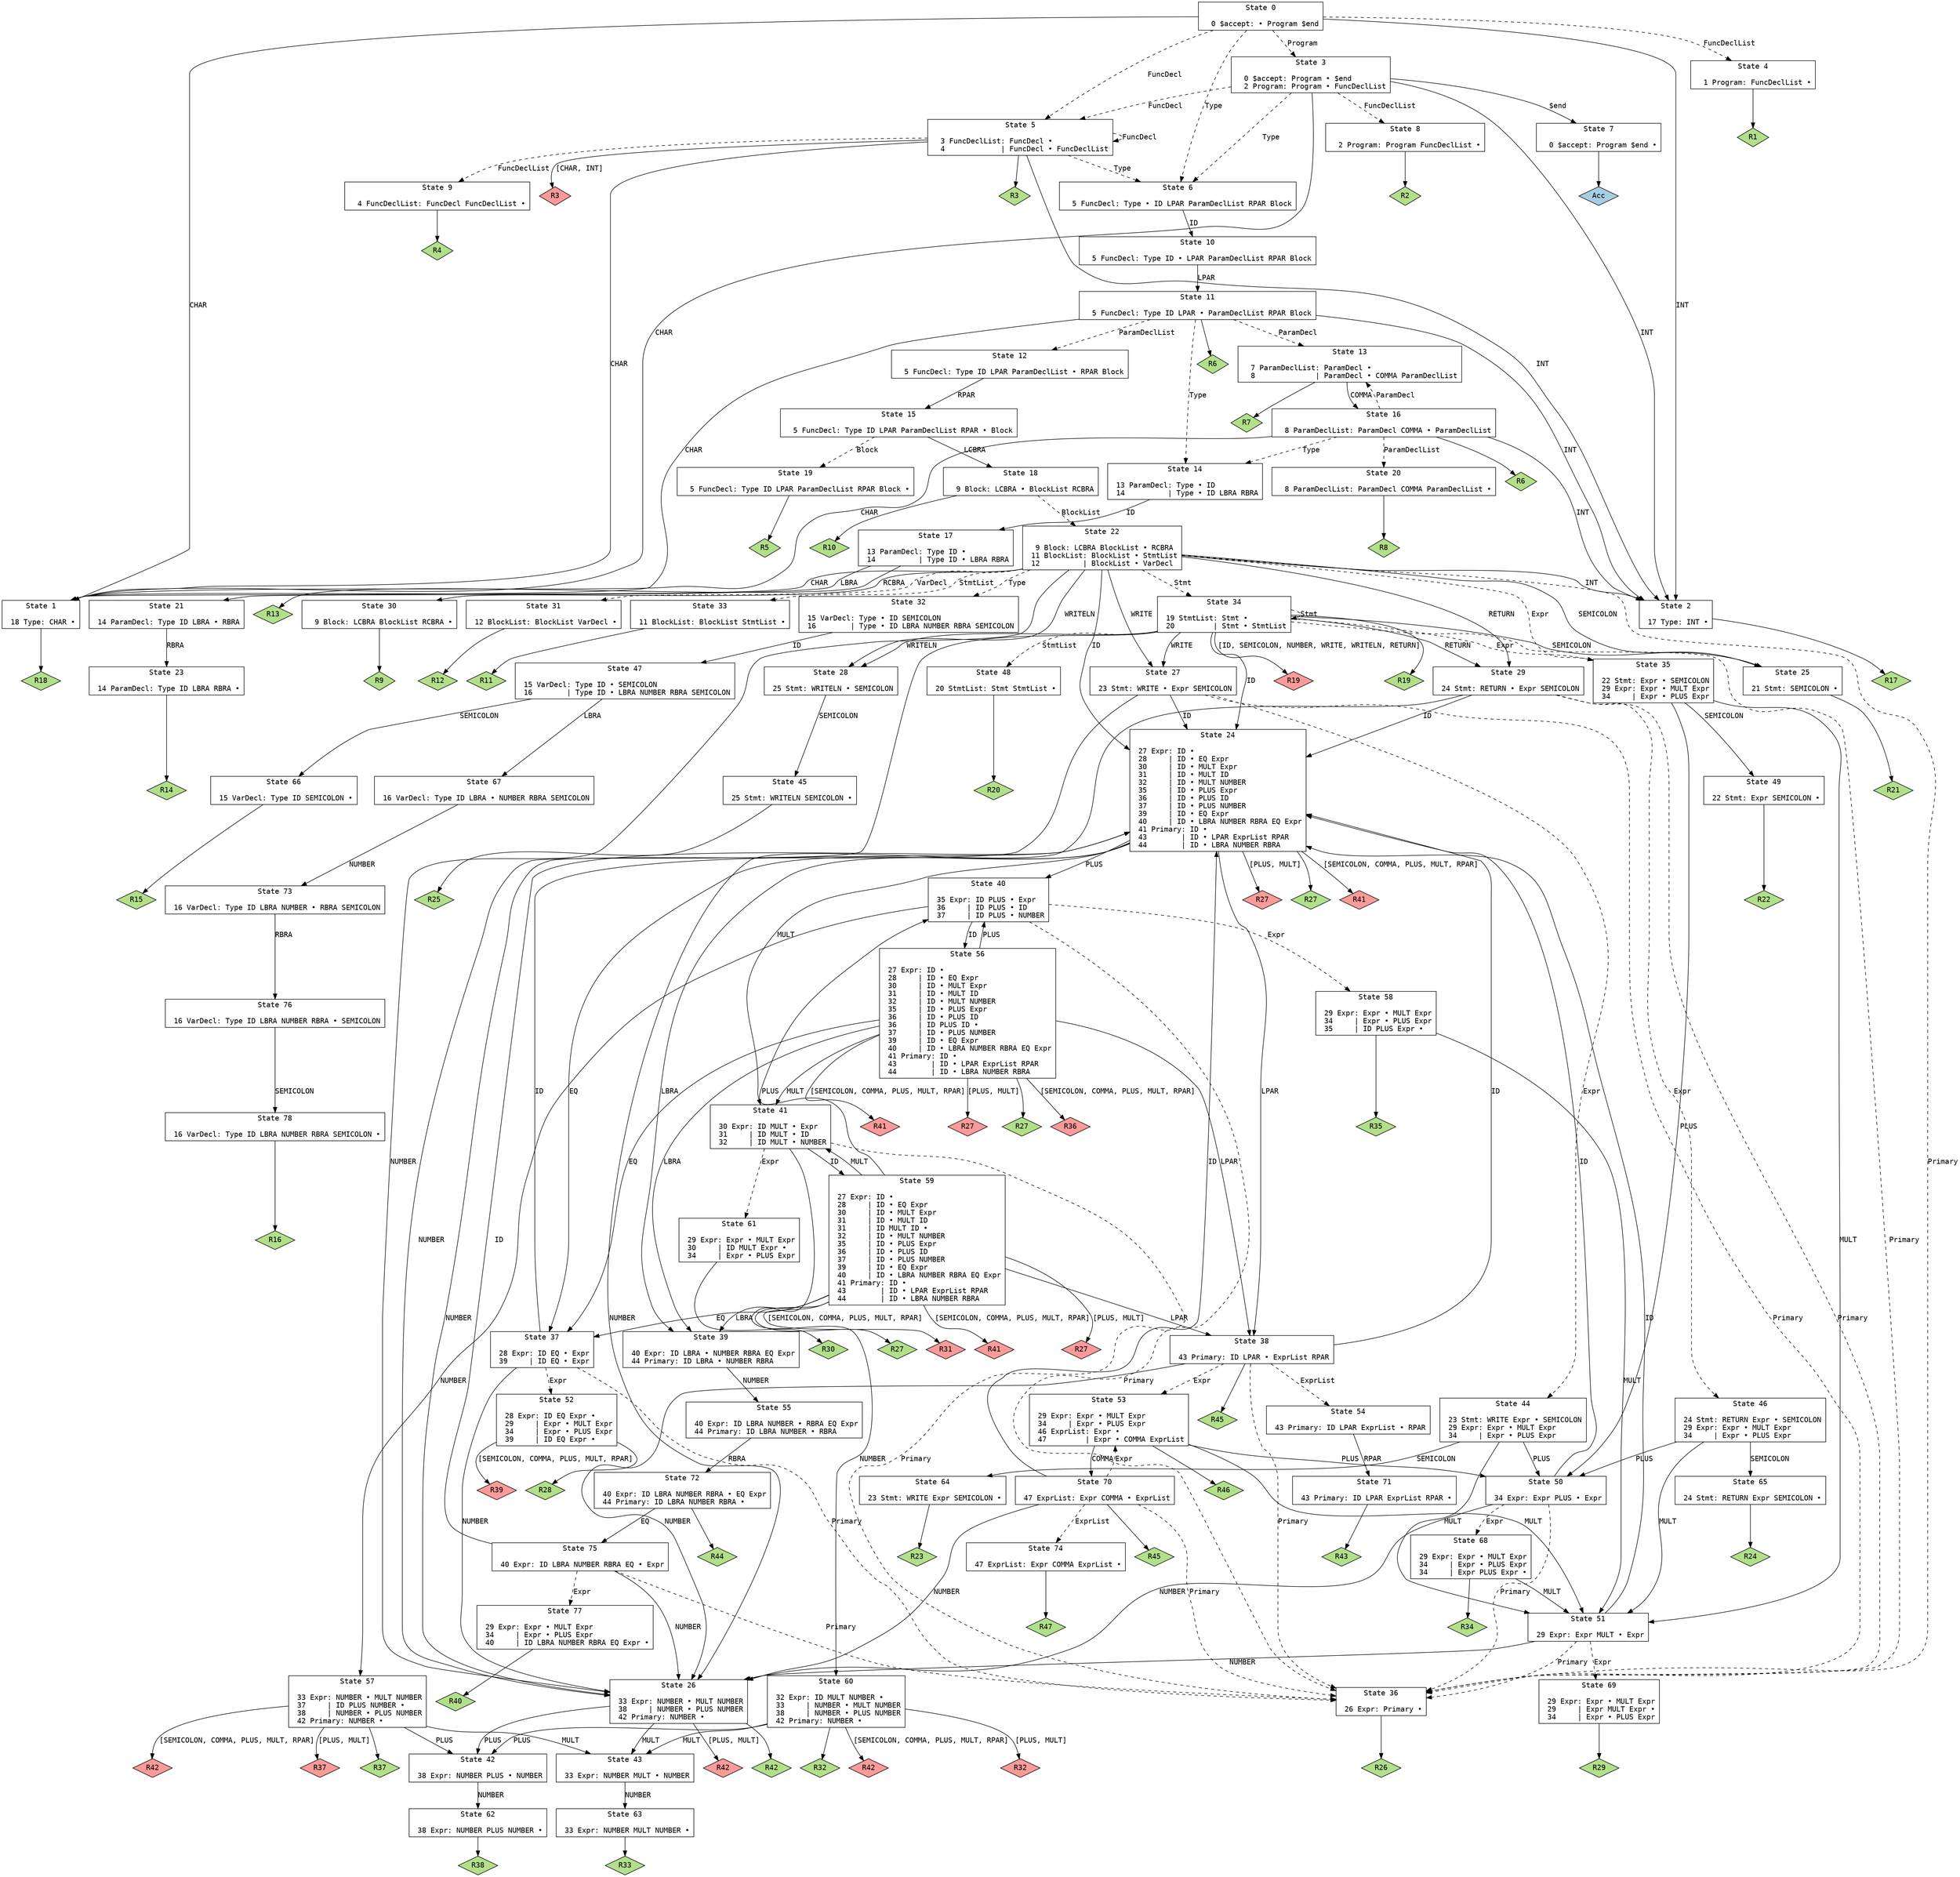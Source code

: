 // Generated by GNU Bison 3.8.2.
// Report bugs to <bug-bison@gnu.org>.
// Home page: <https://www.gnu.org/software/bison/>.

digraph "parser.y"
{
  node [fontname = courier, shape = box, colorscheme = paired6]
  edge [fontname = courier]

  0 [label="State 0\n\l  0 $accept: • Program $end\l"]
  0 -> 1 [style=solid label="CHAR"]
  0 -> 2 [style=solid label="INT"]
  0 -> 3 [style=dashed label="Program"]
  0 -> 4 [style=dashed label="FuncDeclList"]
  0 -> 5 [style=dashed label="FuncDecl"]
  0 -> 6 [style=dashed label="Type"]
  1 [label="State 1\n\l 18 Type: CHAR •\l"]
  1 -> "1R18" [style=solid]
 "1R18" [label="R18", fillcolor=3, shape=diamond, style=filled]
  2 [label="State 2\n\l 17 Type: INT •\l"]
  2 -> "2R17" [style=solid]
 "2R17" [label="R17", fillcolor=3, shape=diamond, style=filled]
  3 [label="State 3\n\l  0 $accept: Program • $end\l  2 Program: Program • FuncDeclList\l"]
  3 -> 7 [style=solid label="$end"]
  3 -> 1 [style=solid label="CHAR"]
  3 -> 2 [style=solid label="INT"]
  3 -> 8 [style=dashed label="FuncDeclList"]
  3 -> 5 [style=dashed label="FuncDecl"]
  3 -> 6 [style=dashed label="Type"]
  4 [label="State 4\n\l  1 Program: FuncDeclList •\l"]
  4 -> "4R1" [style=solid]
 "4R1" [label="R1", fillcolor=3, shape=diamond, style=filled]
  5 [label="State 5\n\l  3 FuncDeclList: FuncDecl •\l  4             | FuncDecl • FuncDeclList\l"]
  5 -> 1 [style=solid label="CHAR"]
  5 -> 2 [style=solid label="INT"]
  5 -> 9 [style=dashed label="FuncDeclList"]
  5 -> 5 [style=dashed label="FuncDecl"]
  5 -> 6 [style=dashed label="Type"]
  5 -> "5R3d" [label="[CHAR, INT]", style=solid]
 "5R3d" [label="R3", fillcolor=5, shape=diamond, style=filled]
  5 -> "5R3" [style=solid]
 "5R3" [label="R3", fillcolor=3, shape=diamond, style=filled]
  6 [label="State 6\n\l  5 FuncDecl: Type • ID LPAR ParamDeclList RPAR Block\l"]
  6 -> 10 [style=solid label="ID"]
  7 [label="State 7\n\l  0 $accept: Program $end •\l"]
  7 -> "7R0" [style=solid]
 "7R0" [label="Acc", fillcolor=1, shape=diamond, style=filled]
  8 [label="State 8\n\l  2 Program: Program FuncDeclList •\l"]
  8 -> "8R2" [style=solid]
 "8R2" [label="R2", fillcolor=3, shape=diamond, style=filled]
  9 [label="State 9\n\l  4 FuncDeclList: FuncDecl FuncDeclList •\l"]
  9 -> "9R4" [style=solid]
 "9R4" [label="R4", fillcolor=3, shape=diamond, style=filled]
  10 [label="State 10\n\l  5 FuncDecl: Type ID • LPAR ParamDeclList RPAR Block\l"]
  10 -> 11 [style=solid label="LPAR"]
  11 [label="State 11\n\l  5 FuncDecl: Type ID LPAR • ParamDeclList RPAR Block\l"]
  11 -> 1 [style=solid label="CHAR"]
  11 -> 2 [style=solid label="INT"]
  11 -> 12 [style=dashed label="ParamDeclList"]
  11 -> 13 [style=dashed label="ParamDecl"]
  11 -> 14 [style=dashed label="Type"]
  11 -> "11R6" [style=solid]
 "11R6" [label="R6", fillcolor=3, shape=diamond, style=filled]
  12 [label="State 12\n\l  5 FuncDecl: Type ID LPAR ParamDeclList • RPAR Block\l"]
  12 -> 15 [style=solid label="RPAR"]
  13 [label="State 13\n\l  7 ParamDeclList: ParamDecl •\l  8              | ParamDecl • COMMA ParamDeclList\l"]
  13 -> 16 [style=solid label="COMMA"]
  13 -> "13R7" [style=solid]
 "13R7" [label="R7", fillcolor=3, shape=diamond, style=filled]
  14 [label="State 14\n\l 13 ParamDecl: Type • ID\l 14          | Type • ID LBRA RBRA\l"]
  14 -> 17 [style=solid label="ID"]
  15 [label="State 15\n\l  5 FuncDecl: Type ID LPAR ParamDeclList RPAR • Block\l"]
  15 -> 18 [style=solid label="LCBRA"]
  15 -> 19 [style=dashed label="Block"]
  16 [label="State 16\n\l  8 ParamDeclList: ParamDecl COMMA • ParamDeclList\l"]
  16 -> 1 [style=solid label="CHAR"]
  16 -> 2 [style=solid label="INT"]
  16 -> 20 [style=dashed label="ParamDeclList"]
  16 -> 13 [style=dashed label="ParamDecl"]
  16 -> 14 [style=dashed label="Type"]
  16 -> "16R6" [style=solid]
 "16R6" [label="R6", fillcolor=3, shape=diamond, style=filled]
  17 [label="State 17\n\l 13 ParamDecl: Type ID •\l 14          | Type ID • LBRA RBRA\l"]
  17 -> 21 [style=solid label="LBRA"]
  17 -> "17R13" [style=solid]
 "17R13" [label="R13", fillcolor=3, shape=diamond, style=filled]
  18 [label="State 18\n\l  9 Block: LCBRA • BlockList RCBRA\l"]
  18 -> 22 [style=dashed label="BlockList"]
  18 -> "18R10" [style=solid]
 "18R10" [label="R10", fillcolor=3, shape=diamond, style=filled]
  19 [label="State 19\n\l  5 FuncDecl: Type ID LPAR ParamDeclList RPAR Block •\l"]
  19 -> "19R5" [style=solid]
 "19R5" [label="R5", fillcolor=3, shape=diamond, style=filled]
  20 [label="State 20\n\l  8 ParamDeclList: ParamDecl COMMA ParamDeclList •\l"]
  20 -> "20R8" [style=solid]
 "20R8" [label="R8", fillcolor=3, shape=diamond, style=filled]
  21 [label="State 21\n\l 14 ParamDecl: Type ID LBRA • RBRA\l"]
  21 -> 23 [style=solid label="RBRA"]
  22 [label="State 22\n\l  9 Block: LCBRA BlockList • RCBRA\l 11 BlockList: BlockList • StmtList\l 12          | BlockList • VarDecl\l"]
  22 -> 1 [style=solid label="CHAR"]
  22 -> 2 [style=solid label="INT"]
  22 -> 24 [style=solid label="ID"]
  22 -> 25 [style=solid label="SEMICOLON"]
  22 -> 26 [style=solid label="NUMBER"]
  22 -> 27 [style=solid label="WRITE"]
  22 -> 28 [style=solid label="WRITELN"]
  22 -> 29 [style=solid label="RETURN"]
  22 -> 30 [style=solid label="RCBRA"]
  22 -> 31 [style=dashed label="VarDecl"]
  22 -> 32 [style=dashed label="Type"]
  22 -> 33 [style=dashed label="StmtList"]
  22 -> 34 [style=dashed label="Stmt"]
  22 -> 35 [style=dashed label="Expr"]
  22 -> 36 [style=dashed label="Primary"]
  23 [label="State 23\n\l 14 ParamDecl: Type ID LBRA RBRA •\l"]
  23 -> "23R14" [style=solid]
 "23R14" [label="R14", fillcolor=3, shape=diamond, style=filled]
  24 [label="State 24\n\l 27 Expr: ID •\l 28     | ID • EQ Expr\l 30     | ID • MULT Expr\l 31     | ID • MULT ID\l 32     | ID • MULT NUMBER\l 35     | ID • PLUS Expr\l 36     | ID • PLUS ID\l 37     | ID • PLUS NUMBER\l 39     | ID • EQ Expr\l 40     | ID • LBRA NUMBER RBRA EQ Expr\l 41 Primary: ID •\l 43        | ID • LPAR ExprList RPAR\l 44        | ID • LBRA NUMBER RBRA\l"]
  24 -> 37 [style=solid label="EQ"]
  24 -> 38 [style=solid label="LPAR"]
  24 -> 39 [style=solid label="LBRA"]
  24 -> 40 [style=solid label="PLUS"]
  24 -> 41 [style=solid label="MULT"]
  24 -> "24R27d" [label="[PLUS, MULT]", style=solid]
 "24R27d" [label="R27", fillcolor=5, shape=diamond, style=filled]
  24 -> "24R27" [style=solid]
 "24R27" [label="R27", fillcolor=3, shape=diamond, style=filled]
  24 -> "24R41d" [label="[SEMICOLON, COMMA, PLUS, MULT, RPAR]", style=solid]
 "24R41d" [label="R41", fillcolor=5, shape=diamond, style=filled]
  25 [label="State 25\n\l 21 Stmt: SEMICOLON •\l"]
  25 -> "25R21" [style=solid]
 "25R21" [label="R21", fillcolor=3, shape=diamond, style=filled]
  26 [label="State 26\n\l 33 Expr: NUMBER • MULT NUMBER\l 38     | NUMBER • PLUS NUMBER\l 42 Primary: NUMBER •\l"]
  26 -> 42 [style=solid label="PLUS"]
  26 -> 43 [style=solid label="MULT"]
  26 -> "26R42d" [label="[PLUS, MULT]", style=solid]
 "26R42d" [label="R42", fillcolor=5, shape=diamond, style=filled]
  26 -> "26R42" [style=solid]
 "26R42" [label="R42", fillcolor=3, shape=diamond, style=filled]
  27 [label="State 27\n\l 23 Stmt: WRITE • Expr SEMICOLON\l"]
  27 -> 24 [style=solid label="ID"]
  27 -> 26 [style=solid label="NUMBER"]
  27 -> 44 [style=dashed label="Expr"]
  27 -> 36 [style=dashed label="Primary"]
  28 [label="State 28\n\l 25 Stmt: WRITELN • SEMICOLON\l"]
  28 -> 45 [style=solid label="SEMICOLON"]
  29 [label="State 29\n\l 24 Stmt: RETURN • Expr SEMICOLON\l"]
  29 -> 24 [style=solid label="ID"]
  29 -> 26 [style=solid label="NUMBER"]
  29 -> 46 [style=dashed label="Expr"]
  29 -> 36 [style=dashed label="Primary"]
  30 [label="State 30\n\l  9 Block: LCBRA BlockList RCBRA •\l"]
  30 -> "30R9" [style=solid]
 "30R9" [label="R9", fillcolor=3, shape=diamond, style=filled]
  31 [label="State 31\n\l 12 BlockList: BlockList VarDecl •\l"]
  31 -> "31R12" [style=solid]
 "31R12" [label="R12", fillcolor=3, shape=diamond, style=filled]
  32 [label="State 32\n\l 15 VarDecl: Type • ID SEMICOLON\l 16        | Type • ID LBRA NUMBER RBRA SEMICOLON\l"]
  32 -> 47 [style=solid label="ID"]
  33 [label="State 33\n\l 11 BlockList: BlockList StmtList •\l"]
  33 -> "33R11" [style=solid]
 "33R11" [label="R11", fillcolor=3, shape=diamond, style=filled]
  34 [label="State 34\n\l 19 StmtList: Stmt •\l 20         | Stmt • StmtList\l"]
  34 -> 24 [style=solid label="ID"]
  34 -> 25 [style=solid label="SEMICOLON"]
  34 -> 26 [style=solid label="NUMBER"]
  34 -> 27 [style=solid label="WRITE"]
  34 -> 28 [style=solid label="WRITELN"]
  34 -> 29 [style=solid label="RETURN"]
  34 -> 48 [style=dashed label="StmtList"]
  34 -> 34 [style=dashed label="Stmt"]
  34 -> 35 [style=dashed label="Expr"]
  34 -> 36 [style=dashed label="Primary"]
  34 -> "34R19d" [label="[ID, SEMICOLON, NUMBER, WRITE, WRITELN, RETURN]", style=solid]
 "34R19d" [label="R19", fillcolor=5, shape=diamond, style=filled]
  34 -> "34R19" [style=solid]
 "34R19" [label="R19", fillcolor=3, shape=diamond, style=filled]
  35 [label="State 35\n\l 22 Stmt: Expr • SEMICOLON\l 29 Expr: Expr • MULT Expr\l 34     | Expr • PLUS Expr\l"]
  35 -> 49 [style=solid label="SEMICOLON"]
  35 -> 50 [style=solid label="PLUS"]
  35 -> 51 [style=solid label="MULT"]
  36 [label="State 36\n\l 26 Expr: Primary •\l"]
  36 -> "36R26" [style=solid]
 "36R26" [label="R26", fillcolor=3, shape=diamond, style=filled]
  37 [label="State 37\n\l 28 Expr: ID EQ • Expr\l 39     | ID EQ • Expr\l"]
  37 -> 24 [style=solid label="ID"]
  37 -> 26 [style=solid label="NUMBER"]
  37 -> 52 [style=dashed label="Expr"]
  37 -> 36 [style=dashed label="Primary"]
  38 [label="State 38\n\l 43 Primary: ID LPAR • ExprList RPAR\l"]
  38 -> 24 [style=solid label="ID"]
  38 -> 26 [style=solid label="NUMBER"]
  38 -> 53 [style=dashed label="Expr"]
  38 -> 36 [style=dashed label="Primary"]
  38 -> 54 [style=dashed label="ExprList"]
  38 -> "38R45" [style=solid]
 "38R45" [label="R45", fillcolor=3, shape=diamond, style=filled]
  39 [label="State 39\n\l 40 Expr: ID LBRA • NUMBER RBRA EQ Expr\l 44 Primary: ID LBRA • NUMBER RBRA\l"]
  39 -> 55 [style=solid label="NUMBER"]
  40 [label="State 40\n\l 35 Expr: ID PLUS • Expr\l 36     | ID PLUS • ID\l 37     | ID PLUS • NUMBER\l"]
  40 -> 56 [style=solid label="ID"]
  40 -> 57 [style=solid label="NUMBER"]
  40 -> 58 [style=dashed label="Expr"]
  40 -> 36 [style=dashed label="Primary"]
  41 [label="State 41\n\l 30 Expr: ID MULT • Expr\l 31     | ID MULT • ID\l 32     | ID MULT • NUMBER\l"]
  41 -> 59 [style=solid label="ID"]
  41 -> 60 [style=solid label="NUMBER"]
  41 -> 61 [style=dashed label="Expr"]
  41 -> 36 [style=dashed label="Primary"]
  42 [label="State 42\n\l 38 Expr: NUMBER PLUS • NUMBER\l"]
  42 -> 62 [style=solid label="NUMBER"]
  43 [label="State 43\n\l 33 Expr: NUMBER MULT • NUMBER\l"]
  43 -> 63 [style=solid label="NUMBER"]
  44 [label="State 44\n\l 23 Stmt: WRITE Expr • SEMICOLON\l 29 Expr: Expr • MULT Expr\l 34     | Expr • PLUS Expr\l"]
  44 -> 64 [style=solid label="SEMICOLON"]
  44 -> 50 [style=solid label="PLUS"]
  44 -> 51 [style=solid label="MULT"]
  45 [label="State 45\n\l 25 Stmt: WRITELN SEMICOLON •\l"]
  45 -> "45R25" [style=solid]
 "45R25" [label="R25", fillcolor=3, shape=diamond, style=filled]
  46 [label="State 46\n\l 24 Stmt: RETURN Expr • SEMICOLON\l 29 Expr: Expr • MULT Expr\l 34     | Expr • PLUS Expr\l"]
  46 -> 65 [style=solid label="SEMICOLON"]
  46 -> 50 [style=solid label="PLUS"]
  46 -> 51 [style=solid label="MULT"]
  47 [label="State 47\n\l 15 VarDecl: Type ID • SEMICOLON\l 16        | Type ID • LBRA NUMBER RBRA SEMICOLON\l"]
  47 -> 66 [style=solid label="SEMICOLON"]
  47 -> 67 [style=solid label="LBRA"]
  48 [label="State 48\n\l 20 StmtList: Stmt StmtList •\l"]
  48 -> "48R20" [style=solid]
 "48R20" [label="R20", fillcolor=3, shape=diamond, style=filled]
  49 [label="State 49\n\l 22 Stmt: Expr SEMICOLON •\l"]
  49 -> "49R22" [style=solid]
 "49R22" [label="R22", fillcolor=3, shape=diamond, style=filled]
  50 [label="State 50\n\l 34 Expr: Expr PLUS • Expr\l"]
  50 -> 24 [style=solid label="ID"]
  50 -> 26 [style=solid label="NUMBER"]
  50 -> 68 [style=dashed label="Expr"]
  50 -> 36 [style=dashed label="Primary"]
  51 [label="State 51\n\l 29 Expr: Expr MULT • Expr\l"]
  51 -> 24 [style=solid label="ID"]
  51 -> 26 [style=solid label="NUMBER"]
  51 -> 69 [style=dashed label="Expr"]
  51 -> 36 [style=dashed label="Primary"]
  52 [label="State 52\n\l 28 Expr: ID EQ Expr •\l 29     | Expr • MULT Expr\l 34     | Expr • PLUS Expr\l 39     | ID EQ Expr •\l"]
  52 -> "52R28" [style=solid]
 "52R28" [label="R28", fillcolor=3, shape=diamond, style=filled]
  52 -> "52R39d" [label="[SEMICOLON, COMMA, PLUS, MULT, RPAR]", style=solid]
 "52R39d" [label="R39", fillcolor=5, shape=diamond, style=filled]
  53 [label="State 53\n\l 29 Expr: Expr • MULT Expr\l 34     | Expr • PLUS Expr\l 46 ExprList: Expr •\l 47         | Expr • COMMA ExprList\l"]
  53 -> 70 [style=solid label="COMMA"]
  53 -> 50 [style=solid label="PLUS"]
  53 -> 51 [style=solid label="MULT"]
  53 -> "53R46" [style=solid]
 "53R46" [label="R46", fillcolor=3, shape=diamond, style=filled]
  54 [label="State 54\n\l 43 Primary: ID LPAR ExprList • RPAR\l"]
  54 -> 71 [style=solid label="RPAR"]
  55 [label="State 55\n\l 40 Expr: ID LBRA NUMBER • RBRA EQ Expr\l 44 Primary: ID LBRA NUMBER • RBRA\l"]
  55 -> 72 [style=solid label="RBRA"]
  56 [label="State 56\n\l 27 Expr: ID •\l 28     | ID • EQ Expr\l 30     | ID • MULT Expr\l 31     | ID • MULT ID\l 32     | ID • MULT NUMBER\l 35     | ID • PLUS Expr\l 36     | ID • PLUS ID\l 36     | ID PLUS ID •\l 37     | ID • PLUS NUMBER\l 39     | ID • EQ Expr\l 40     | ID • LBRA NUMBER RBRA EQ Expr\l 41 Primary: ID •\l 43        | ID • LPAR ExprList RPAR\l 44        | ID • LBRA NUMBER RBRA\l"]
  56 -> 37 [style=solid label="EQ"]
  56 -> 38 [style=solid label="LPAR"]
  56 -> 39 [style=solid label="LBRA"]
  56 -> 40 [style=solid label="PLUS"]
  56 -> 41 [style=solid label="MULT"]
  56 -> "56R27d" [label="[PLUS, MULT]", style=solid]
 "56R27d" [label="R27", fillcolor=5, shape=diamond, style=filled]
  56 -> "56R27" [style=solid]
 "56R27" [label="R27", fillcolor=3, shape=diamond, style=filled]
  56 -> "56R36d" [label="[SEMICOLON, COMMA, PLUS, MULT, RPAR]", style=solid]
 "56R36d" [label="R36", fillcolor=5, shape=diamond, style=filled]
  56 -> "56R41d" [label="[SEMICOLON, COMMA, PLUS, MULT, RPAR]", style=solid]
 "56R41d" [label="R41", fillcolor=5, shape=diamond, style=filled]
  57 [label="State 57\n\l 33 Expr: NUMBER • MULT NUMBER\l 37     | ID PLUS NUMBER •\l 38     | NUMBER • PLUS NUMBER\l 42 Primary: NUMBER •\l"]
  57 -> 42 [style=solid label="PLUS"]
  57 -> 43 [style=solid label="MULT"]
  57 -> "57R37d" [label="[PLUS, MULT]", style=solid]
 "57R37d" [label="R37", fillcolor=5, shape=diamond, style=filled]
  57 -> "57R37" [style=solid]
 "57R37" [label="R37", fillcolor=3, shape=diamond, style=filled]
  57 -> "57R42d" [label="[SEMICOLON, COMMA, PLUS, MULT, RPAR]", style=solid]
 "57R42d" [label="R42", fillcolor=5, shape=diamond, style=filled]
  58 [label="State 58\n\l 29 Expr: Expr • MULT Expr\l 34     | Expr • PLUS Expr\l 35     | ID PLUS Expr •\l"]
  58 -> 51 [style=solid label="MULT"]
  58 -> "58R35" [style=solid]
 "58R35" [label="R35", fillcolor=3, shape=diamond, style=filled]
  59 [label="State 59\n\l 27 Expr: ID •\l 28     | ID • EQ Expr\l 30     | ID • MULT Expr\l 31     | ID • MULT ID\l 31     | ID MULT ID •\l 32     | ID • MULT NUMBER\l 35     | ID • PLUS Expr\l 36     | ID • PLUS ID\l 37     | ID • PLUS NUMBER\l 39     | ID • EQ Expr\l 40     | ID • LBRA NUMBER RBRA EQ Expr\l 41 Primary: ID •\l 43        | ID • LPAR ExprList RPAR\l 44        | ID • LBRA NUMBER RBRA\l"]
  59 -> 37 [style=solid label="EQ"]
  59 -> 38 [style=solid label="LPAR"]
  59 -> 39 [style=solid label="LBRA"]
  59 -> 40 [style=solid label="PLUS"]
  59 -> 41 [style=solid label="MULT"]
  59 -> "59R27d" [label="[PLUS, MULT]", style=solid]
 "59R27d" [label="R27", fillcolor=5, shape=diamond, style=filled]
  59 -> "59R27" [style=solid]
 "59R27" [label="R27", fillcolor=3, shape=diamond, style=filled]
  59 -> "59R31d" [label="[SEMICOLON, COMMA, PLUS, MULT, RPAR]", style=solid]
 "59R31d" [label="R31", fillcolor=5, shape=diamond, style=filled]
  59 -> "59R41d" [label="[SEMICOLON, COMMA, PLUS, MULT, RPAR]", style=solid]
 "59R41d" [label="R41", fillcolor=5, shape=diamond, style=filled]
  60 [label="State 60\n\l 32 Expr: ID MULT NUMBER •\l 33     | NUMBER • MULT NUMBER\l 38     | NUMBER • PLUS NUMBER\l 42 Primary: NUMBER •\l"]
  60 -> 42 [style=solid label="PLUS"]
  60 -> 43 [style=solid label="MULT"]
  60 -> "60R32d" [label="[PLUS, MULT]", style=solid]
 "60R32d" [label="R32", fillcolor=5, shape=diamond, style=filled]
  60 -> "60R32" [style=solid]
 "60R32" [label="R32", fillcolor=3, shape=diamond, style=filled]
  60 -> "60R42d" [label="[SEMICOLON, COMMA, PLUS, MULT, RPAR]", style=solid]
 "60R42d" [label="R42", fillcolor=5, shape=diamond, style=filled]
  61 [label="State 61\n\l 29 Expr: Expr • MULT Expr\l 30     | ID MULT Expr •\l 34     | Expr • PLUS Expr\l"]
  61 -> "61R30" [style=solid]
 "61R30" [label="R30", fillcolor=3, shape=diamond, style=filled]
  62 [label="State 62\n\l 38 Expr: NUMBER PLUS NUMBER •\l"]
  62 -> "62R38" [style=solid]
 "62R38" [label="R38", fillcolor=3, shape=diamond, style=filled]
  63 [label="State 63\n\l 33 Expr: NUMBER MULT NUMBER •\l"]
  63 -> "63R33" [style=solid]
 "63R33" [label="R33", fillcolor=3, shape=diamond, style=filled]
  64 [label="State 64\n\l 23 Stmt: WRITE Expr SEMICOLON •\l"]
  64 -> "64R23" [style=solid]
 "64R23" [label="R23", fillcolor=3, shape=diamond, style=filled]
  65 [label="State 65\n\l 24 Stmt: RETURN Expr SEMICOLON •\l"]
  65 -> "65R24" [style=solid]
 "65R24" [label="R24", fillcolor=3, shape=diamond, style=filled]
  66 [label="State 66\n\l 15 VarDecl: Type ID SEMICOLON •\l"]
  66 -> "66R15" [style=solid]
 "66R15" [label="R15", fillcolor=3, shape=diamond, style=filled]
  67 [label="State 67\n\l 16 VarDecl: Type ID LBRA • NUMBER RBRA SEMICOLON\l"]
  67 -> 73 [style=solid label="NUMBER"]
  68 [label="State 68\n\l 29 Expr: Expr • MULT Expr\l 34     | Expr • PLUS Expr\l 34     | Expr PLUS Expr •\l"]
  68 -> 51 [style=solid label="MULT"]
  68 -> "68R34" [style=solid]
 "68R34" [label="R34", fillcolor=3, shape=diamond, style=filled]
  69 [label="State 69\n\l 29 Expr: Expr • MULT Expr\l 29     | Expr MULT Expr •\l 34     | Expr • PLUS Expr\l"]
  69 -> "69R29" [style=solid]
 "69R29" [label="R29", fillcolor=3, shape=diamond, style=filled]
  70 [label="State 70\n\l 47 ExprList: Expr COMMA • ExprList\l"]
  70 -> 24 [style=solid label="ID"]
  70 -> 26 [style=solid label="NUMBER"]
  70 -> 53 [style=dashed label="Expr"]
  70 -> 36 [style=dashed label="Primary"]
  70 -> 74 [style=dashed label="ExprList"]
  70 -> "70R45" [style=solid]
 "70R45" [label="R45", fillcolor=3, shape=diamond, style=filled]
  71 [label="State 71\n\l 43 Primary: ID LPAR ExprList RPAR •\l"]
  71 -> "71R43" [style=solid]
 "71R43" [label="R43", fillcolor=3, shape=diamond, style=filled]
  72 [label="State 72\n\l 40 Expr: ID LBRA NUMBER RBRA • EQ Expr\l 44 Primary: ID LBRA NUMBER RBRA •\l"]
  72 -> 75 [style=solid label="EQ"]
  72 -> "72R44" [style=solid]
 "72R44" [label="R44", fillcolor=3, shape=diamond, style=filled]
  73 [label="State 73\n\l 16 VarDecl: Type ID LBRA NUMBER • RBRA SEMICOLON\l"]
  73 -> 76 [style=solid label="RBRA"]
  74 [label="State 74\n\l 47 ExprList: Expr COMMA ExprList •\l"]
  74 -> "74R47" [style=solid]
 "74R47" [label="R47", fillcolor=3, shape=diamond, style=filled]
  75 [label="State 75\n\l 40 Expr: ID LBRA NUMBER RBRA EQ • Expr\l"]
  75 -> 24 [style=solid label="ID"]
  75 -> 26 [style=solid label="NUMBER"]
  75 -> 77 [style=dashed label="Expr"]
  75 -> 36 [style=dashed label="Primary"]
  76 [label="State 76\n\l 16 VarDecl: Type ID LBRA NUMBER RBRA • SEMICOLON\l"]
  76 -> 78 [style=solid label="SEMICOLON"]
  77 [label="State 77\n\l 29 Expr: Expr • MULT Expr\l 34     | Expr • PLUS Expr\l 40     | ID LBRA NUMBER RBRA EQ Expr •\l"]
  77 -> "77R40" [style=solid]
 "77R40" [label="R40", fillcolor=3, shape=diamond, style=filled]
  78 [label="State 78\n\l 16 VarDecl: Type ID LBRA NUMBER RBRA SEMICOLON •\l"]
  78 -> "78R16" [style=solid]
 "78R16" [label="R16", fillcolor=3, shape=diamond, style=filled]
}

